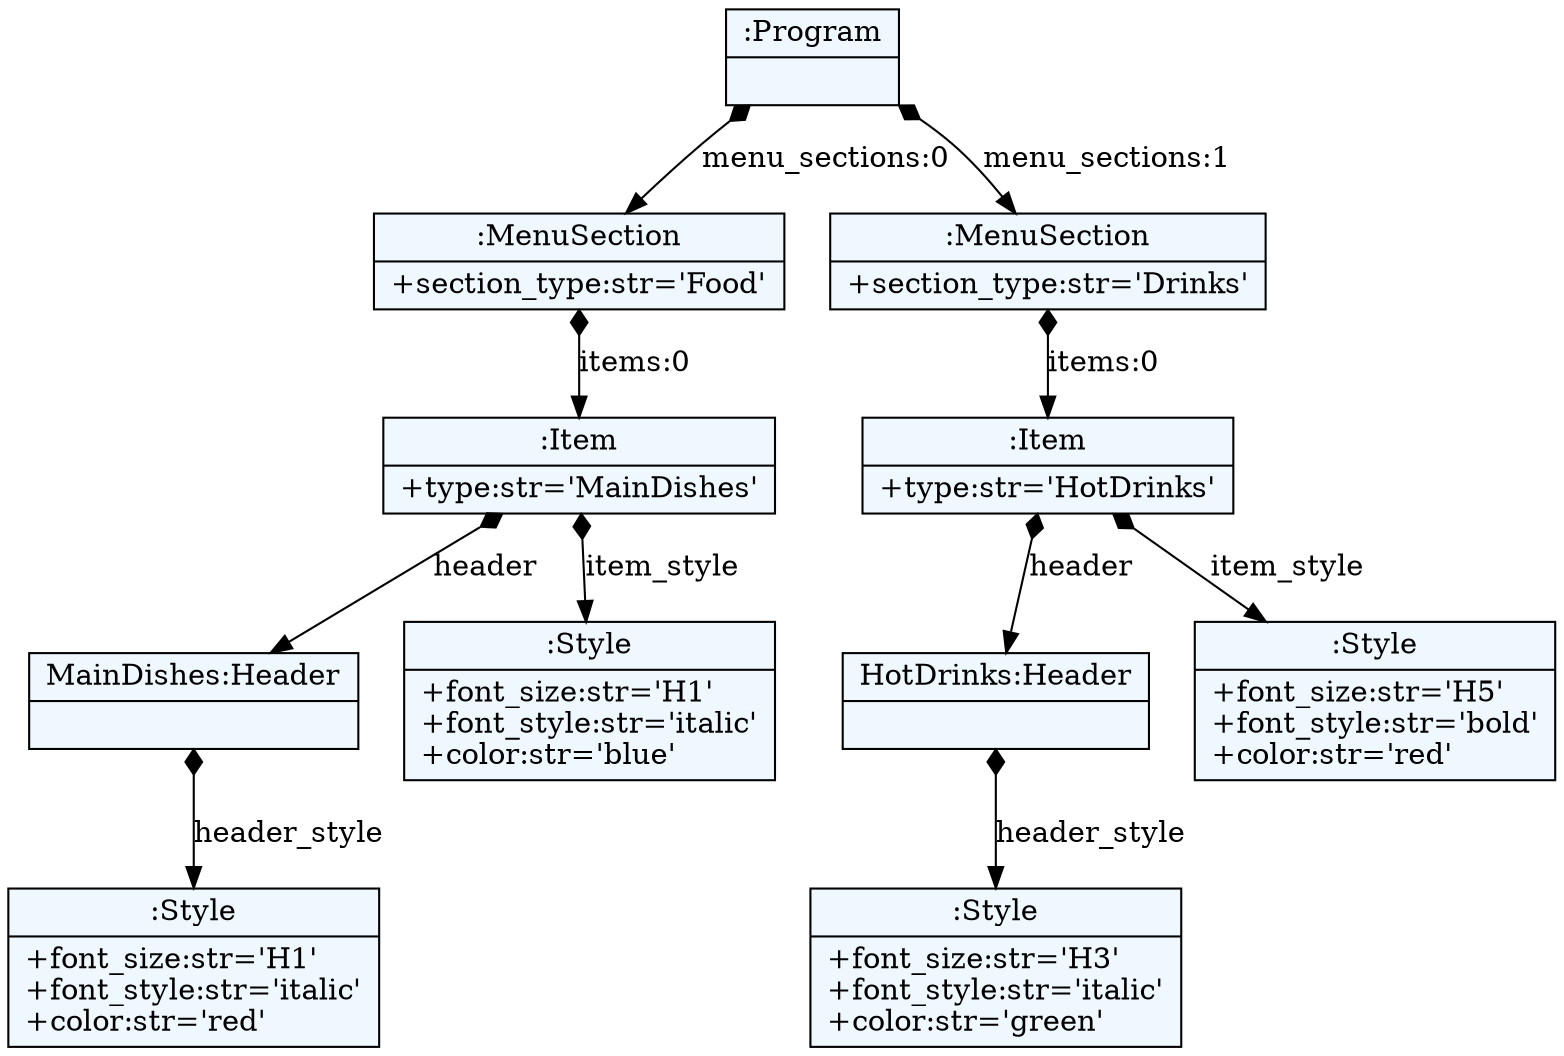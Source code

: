 
    digraph textX {
    fontname = "Bitstream Vera Sans"
    fontsize = 8
    node[
        shape=record,
        style=filled,
        fillcolor=aliceblue
    ]
    nodesep = 0.3
    edge[dir=black,arrowtail=empty]


1862166365616 -> 1862166364752 [label="menu_sections:0" arrowtail=diamond dir=both]
1862166364752 -> 1862166370272 [label="items:0" arrowtail=diamond dir=both]
1862166370272 -> 1862166370416 [label="header" arrowtail=diamond dir=both]
1862166370416 -> 1862166370560 [label="header_style" arrowtail=diamond dir=both]
1862166370560[label="{:Style|+font_size:str='H1'\l+font_style:str='italic'\l+color:str='red'\l}"]
1862166370416[label="{MainDishes:Header|}"]
1862166370272 -> 1862166370512 [label="item_style" arrowtail=diamond dir=both]
1862166370512[label="{:Style|+font_size:str='H1'\l+font_style:str='italic'\l+color:str='blue'\l}"]
1862166370272[label="{:Item|+type:str='MainDishes'\l}"]
1862166364752[label="{:MenuSection|+section_type:str='Food'\l}"]
1862166365616 -> 1862166370176 [label="menu_sections:1" arrowtail=diamond dir=both]
1862166370176 -> 1862166370608 [label="items:0" arrowtail=diamond dir=both]
1862166370608 -> 1862166370704 [label="header" arrowtail=diamond dir=both]
1862166370704 -> 1862166370848 [label="header_style" arrowtail=diamond dir=both]
1862166370848[label="{:Style|+font_size:str='H3'\l+font_style:str='italic'\l+color:str='green'\l}"]
1862166370704[label="{HotDrinks:Header|}"]
1862166370608 -> 1862166370800 [label="item_style" arrowtail=diamond dir=both]
1862166370800[label="{:Style|+font_size:str='H5'\l+font_style:str='bold'\l+color:str='red'\l}"]
1862166370608[label="{:Item|+type:str='HotDrinks'\l}"]
1862166370176[label="{:MenuSection|+section_type:str='Drinks'\l}"]
1862166365616[label="{:Program|}"]

}

